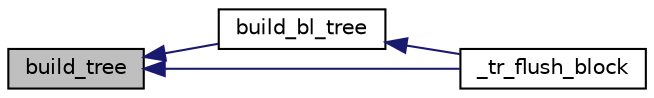 digraph G
{
  edge [fontname="Helvetica",fontsize="10",labelfontname="Helvetica",labelfontsize="10"];
  node [fontname="Helvetica",fontsize="10",shape=record];
  rankdir="LR";
  Node1 [label="build_tree",height=0.2,width=0.4,color="black", fillcolor="grey75", style="filled" fontcolor="black"];
  Node1 -> Node2 [dir="back",color="midnightblue",fontsize="10",style="solid",fontname="Helvetica"];
  Node2 [label="build_bl_tree",height=0.2,width=0.4,color="black", fillcolor="white", style="filled",URL="$trees_8c.html#aef05b1c8b7f7ef2902111a8f415ead66"];
  Node2 -> Node3 [dir="back",color="midnightblue",fontsize="10",style="solid",fontname="Helvetica"];
  Node3 [label="_tr_flush_block",height=0.2,width=0.4,color="black", fillcolor="white", style="filled",URL="$trees_8c.html#aafe54369cbbb97972279a82a3b6c699e"];
  Node1 -> Node3 [dir="back",color="midnightblue",fontsize="10",style="solid",fontname="Helvetica"];
}
